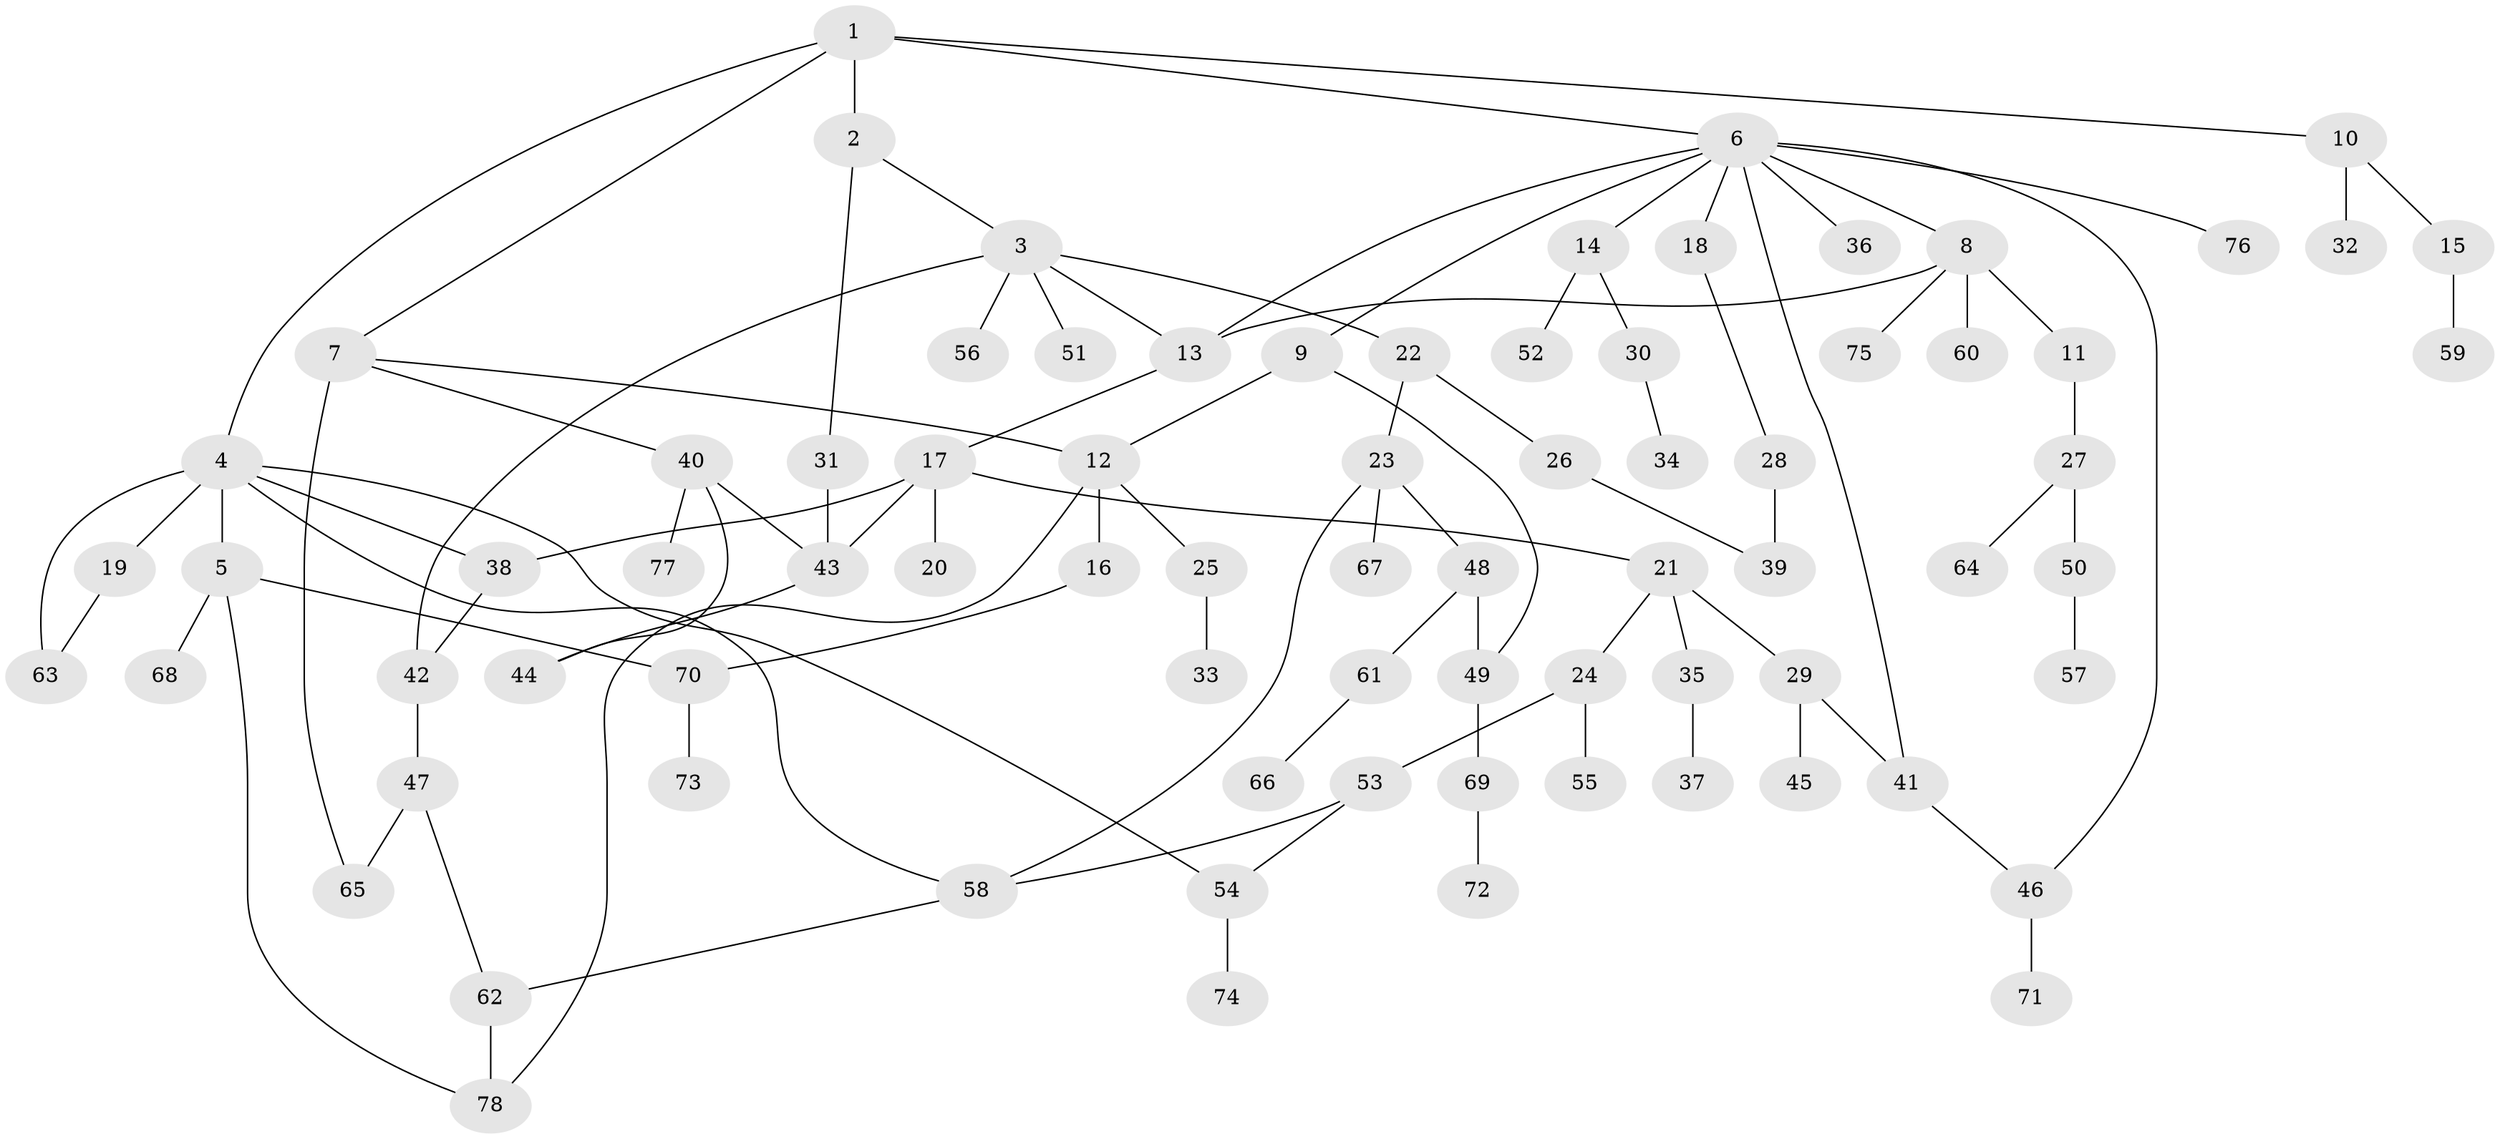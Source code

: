 // Generated by graph-tools (version 1.1) at 2025/25/03/09/25 03:25:35]
// undirected, 78 vertices, 98 edges
graph export_dot {
graph [start="1"]
  node [color=gray90,style=filled];
  1;
  2;
  3;
  4;
  5;
  6;
  7;
  8;
  9;
  10;
  11;
  12;
  13;
  14;
  15;
  16;
  17;
  18;
  19;
  20;
  21;
  22;
  23;
  24;
  25;
  26;
  27;
  28;
  29;
  30;
  31;
  32;
  33;
  34;
  35;
  36;
  37;
  38;
  39;
  40;
  41;
  42;
  43;
  44;
  45;
  46;
  47;
  48;
  49;
  50;
  51;
  52;
  53;
  54;
  55;
  56;
  57;
  58;
  59;
  60;
  61;
  62;
  63;
  64;
  65;
  66;
  67;
  68;
  69;
  70;
  71;
  72;
  73;
  74;
  75;
  76;
  77;
  78;
  1 -- 2;
  1 -- 4;
  1 -- 6;
  1 -- 7;
  1 -- 10;
  2 -- 3;
  2 -- 31;
  3 -- 13;
  3 -- 22;
  3 -- 42;
  3 -- 51;
  3 -- 56;
  4 -- 5;
  4 -- 19;
  4 -- 38;
  4 -- 54;
  4 -- 63;
  4 -- 58;
  5 -- 68;
  5 -- 70;
  5 -- 78;
  6 -- 8;
  6 -- 9;
  6 -- 14;
  6 -- 18;
  6 -- 36;
  6 -- 76;
  6 -- 13;
  6 -- 46;
  6 -- 41;
  7 -- 12;
  7 -- 40;
  7 -- 65;
  8 -- 11;
  8 -- 60;
  8 -- 75;
  8 -- 13;
  9 -- 49;
  9 -- 12;
  10 -- 15;
  10 -- 32;
  11 -- 27;
  12 -- 16;
  12 -- 25;
  12 -- 78;
  13 -- 17;
  14 -- 30;
  14 -- 52;
  15 -- 59;
  16 -- 70;
  17 -- 20;
  17 -- 21;
  17 -- 38;
  17 -- 43;
  18 -- 28;
  19 -- 63;
  21 -- 24;
  21 -- 29;
  21 -- 35;
  22 -- 23;
  22 -- 26;
  23 -- 48;
  23 -- 58;
  23 -- 67;
  24 -- 53;
  24 -- 55;
  25 -- 33;
  26 -- 39;
  27 -- 50;
  27 -- 64;
  28 -- 39;
  29 -- 41;
  29 -- 45;
  30 -- 34;
  31 -- 43;
  35 -- 37;
  38 -- 42;
  40 -- 43;
  40 -- 44;
  40 -- 77;
  41 -- 46;
  42 -- 47;
  43 -- 44;
  46 -- 71;
  47 -- 62;
  47 -- 65;
  48 -- 49;
  48 -- 61;
  49 -- 69;
  50 -- 57;
  53 -- 58;
  53 -- 54;
  54 -- 74;
  58 -- 62;
  61 -- 66;
  62 -- 78;
  69 -- 72;
  70 -- 73;
}
